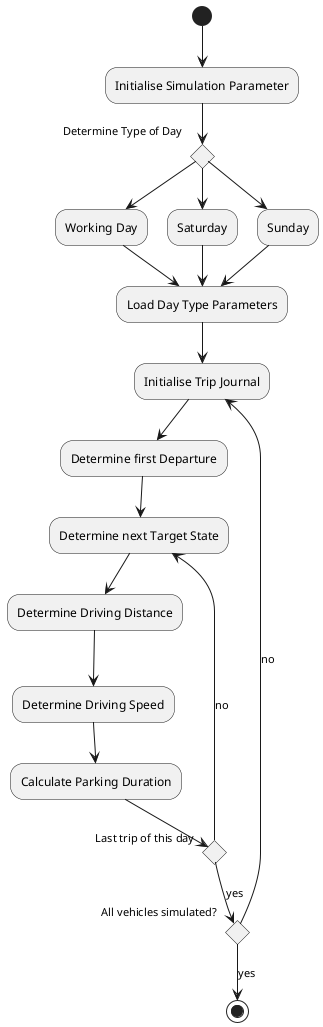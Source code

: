 @startuml
(*) --> "Initialise Simulation Parameter"
if "Determine Type of Day" then
    --> "Working Day"
    --> "Load Day Type Parameters"
else
    --> "Saturday"

    --> "Load Day Type Parameters"

    --> "Initialise Trip Journal"

    --> "Determine first Departure"

    --> "Determine next Target State"

    --> "Determine Driving Distance"

    --> "Determine Driving Speed"

    --> "Calculate Parking Duration"


    if "Last trip of this day" then
        [yes] if "All vehicles simulated?" then
            --> [yes] (*)
        else
             --> [no]  "Initialise Trip Journal"
                    endif
    else
     --> [no] "Determine next Target State"
    endif

else
    --> "Sunday"
    --> "Load Day Type Parameters"
@enduml